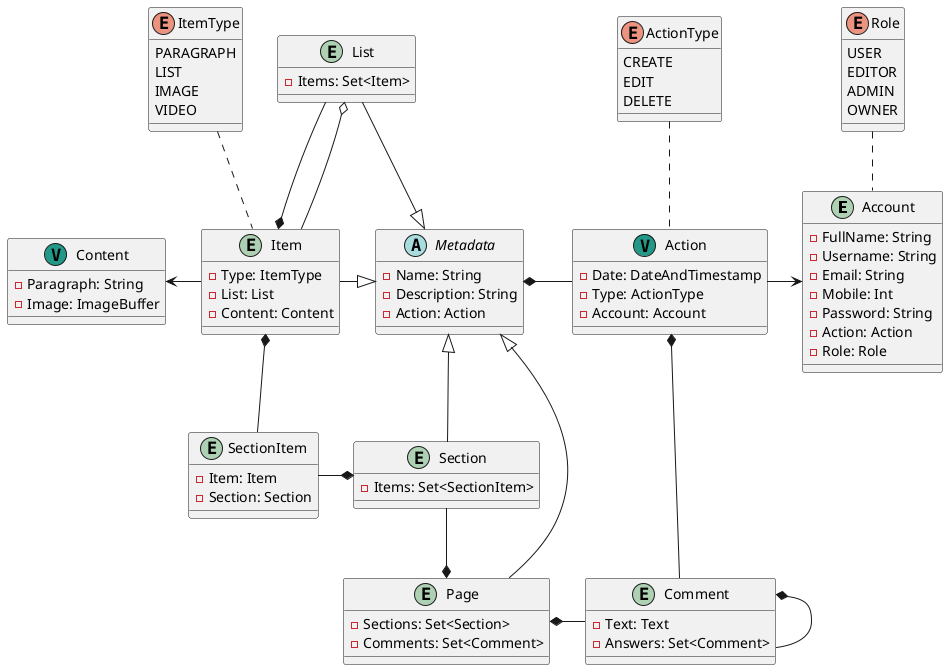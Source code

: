@startuml
'https://plantuml.com/class-diagram'

entity Account
{
    - FullName: String
    - Username: String
    - Email: String
    - Mobile: Int
    - Password: String
    - Action: Action
    - Role: Role
}

enum Role
{
    USER
    EDITOR
    ADMIN
    OWNER
}

entity Action <<(V, #229988)>>
{
    - Date: DateAndTimestamp
    - Type: ActionType
    - Account: Account
}

enum ActionType
{
    CREATE
    EDIT
    DELETE
}

abstract class Metadata
{
    - Name: String
    - Description: String
    - Action: Action
}

entity Page
{
    - Sections: Set<Section>
    - Comments: Set<Comment>
}

entity Comment
{

    - Text: Text
    - Answers: Set<Comment>
}

entity Section
{
    - Items: Set<SectionItem>
}

entity SectionItem
{
    - Item: Item
    - Section: Section
}

entity Item
{
    - Type: ItemType
    - List: List
    - Content: Content
}

enum ItemType
{
    PARAGRAPH
    LIST
    IMAGE
    VIDEO
}

entity List
{
    - Items: Set<Item>
}

entity Content <<(V, #229988)>>
{
    - Paragraph: String
    - Image: ImageBuffer
}

Page -up-|> Metadata

Section -up-|> Metadata
Section -down-* Page

SectionItem -up-* Item
SectionItem -right-* Section

List -down-|> Metadata
List -down-* Item

Item -right-|> Metadata
'Item -down-* Section
Item -up-o List
Item -left-> Content
Item .up. ItemType

Comment -up-* Comment
Comment -up-* Action
Comment -left-* Page

Action -left-* Metadata
Action -right-> Account
Action .up. ActionType

Account .up. Role

@enduml